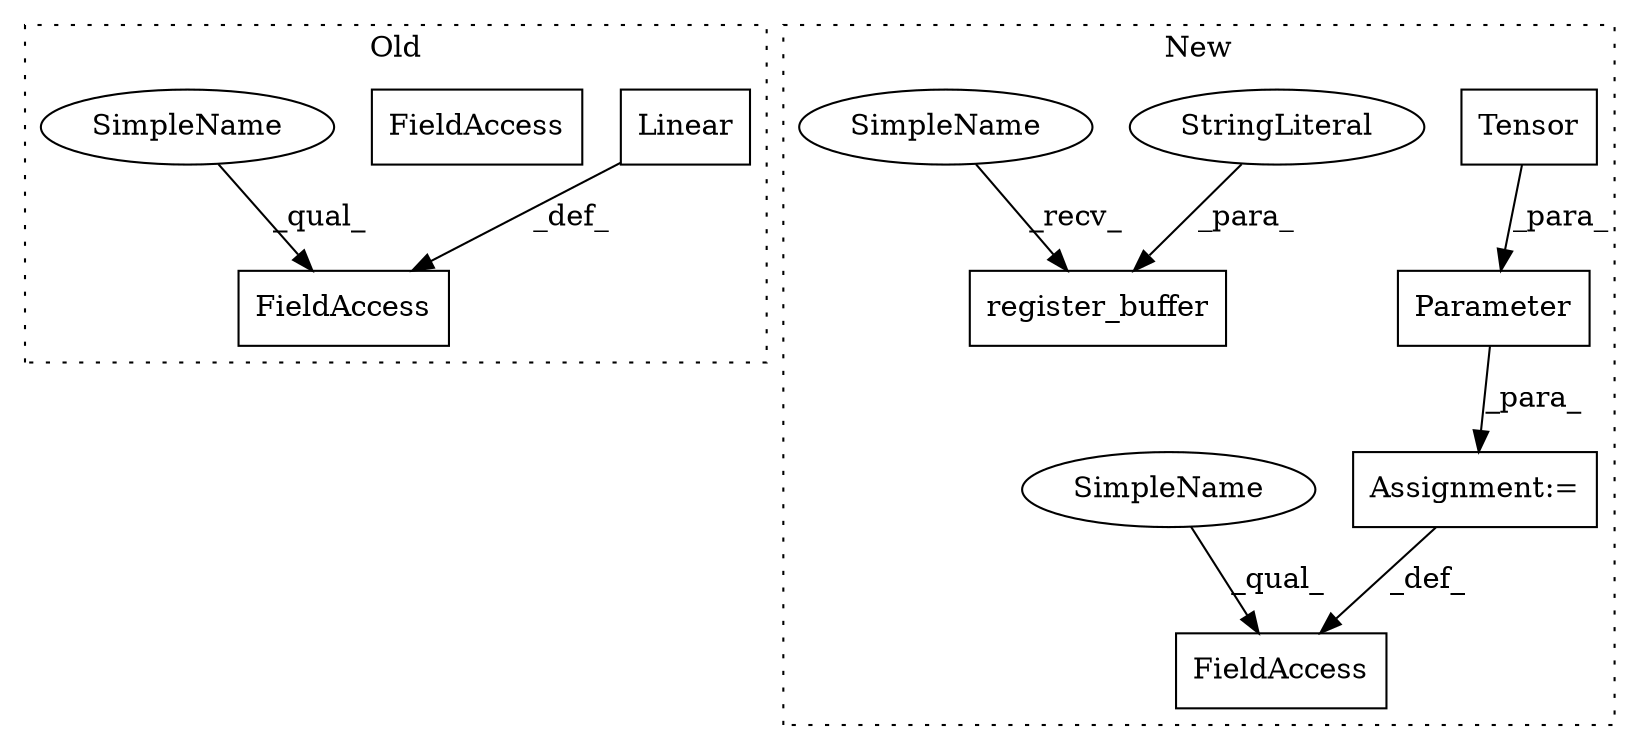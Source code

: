 digraph G {
subgraph cluster0 {
1 [label="Linear" a="32" s="440,470" l="7,1" shape="box"];
3 [label="FieldAccess" a="22" s="419" l="11" shape="box"];
5 [label="FieldAccess" a="22" s="405" l="6" shape="box"];
10 [label="SimpleName" a="42" s="419" l="4" shape="ellipse"];
label = "Old";
style="dotted";
}
subgraph cluster1 {
2 [label="register_buffer" a="32" s="26850,26877" l="16,1" shape="box"];
4 [label="StringLiteral" a="45" s="26866" l="6" shape="ellipse"];
6 [label="FieldAccess" a="22" s="26776" l="9" shape="box"];
7 [label="Tensor" a="32" s="26805,26821" l="7,1" shape="box"];
8 [label="Parameter" a="32" s="26789,26822" l="10,1" shape="box"];
9 [label="Assignment:=" a="7" s="26785" l="1" shape="box"];
11 [label="SimpleName" a="42" s="26776" l="4" shape="ellipse"];
12 [label="SimpleName" a="42" s="26845" l="4" shape="ellipse"];
label = "New";
style="dotted";
}
1 -> 3 [label="_def_"];
4 -> 2 [label="_para_"];
7 -> 8 [label="_para_"];
8 -> 9 [label="_para_"];
9 -> 6 [label="_def_"];
10 -> 3 [label="_qual_"];
11 -> 6 [label="_qual_"];
12 -> 2 [label="_recv_"];
}